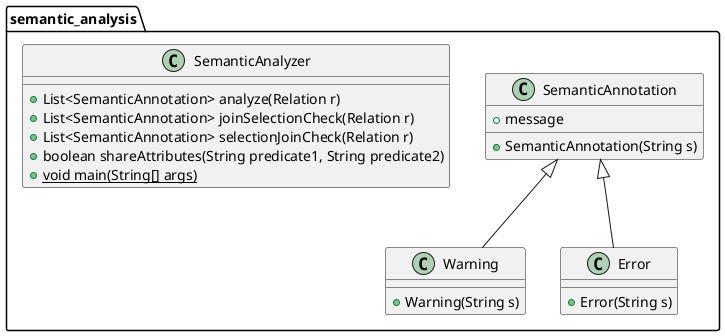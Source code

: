 @startuml
package semantic_analysis {
    class SemanticAnnotation {
     +message
     +SemanticAnnotation(String s)
    }
    class SemanticAnalyzer {
     +List<SemanticAnnotation> analyze(Relation r)
     +List<SemanticAnnotation> joinSelectionCheck(Relation r)
     +List<SemanticAnnotation> selectionJoinCheck(Relation r)
     +boolean shareAttributes(String predicate1, String predicate2)
     +{static} void main(String[] args)
    }
    class Warning {
     +Warning(String s)
    }
    class Error {
     +Error(String s)
    }
    class SemanticAnalyzer
    SemanticAnnotation <|-- Error
    SemanticAnnotation <|-- Warning
}
@enduml
